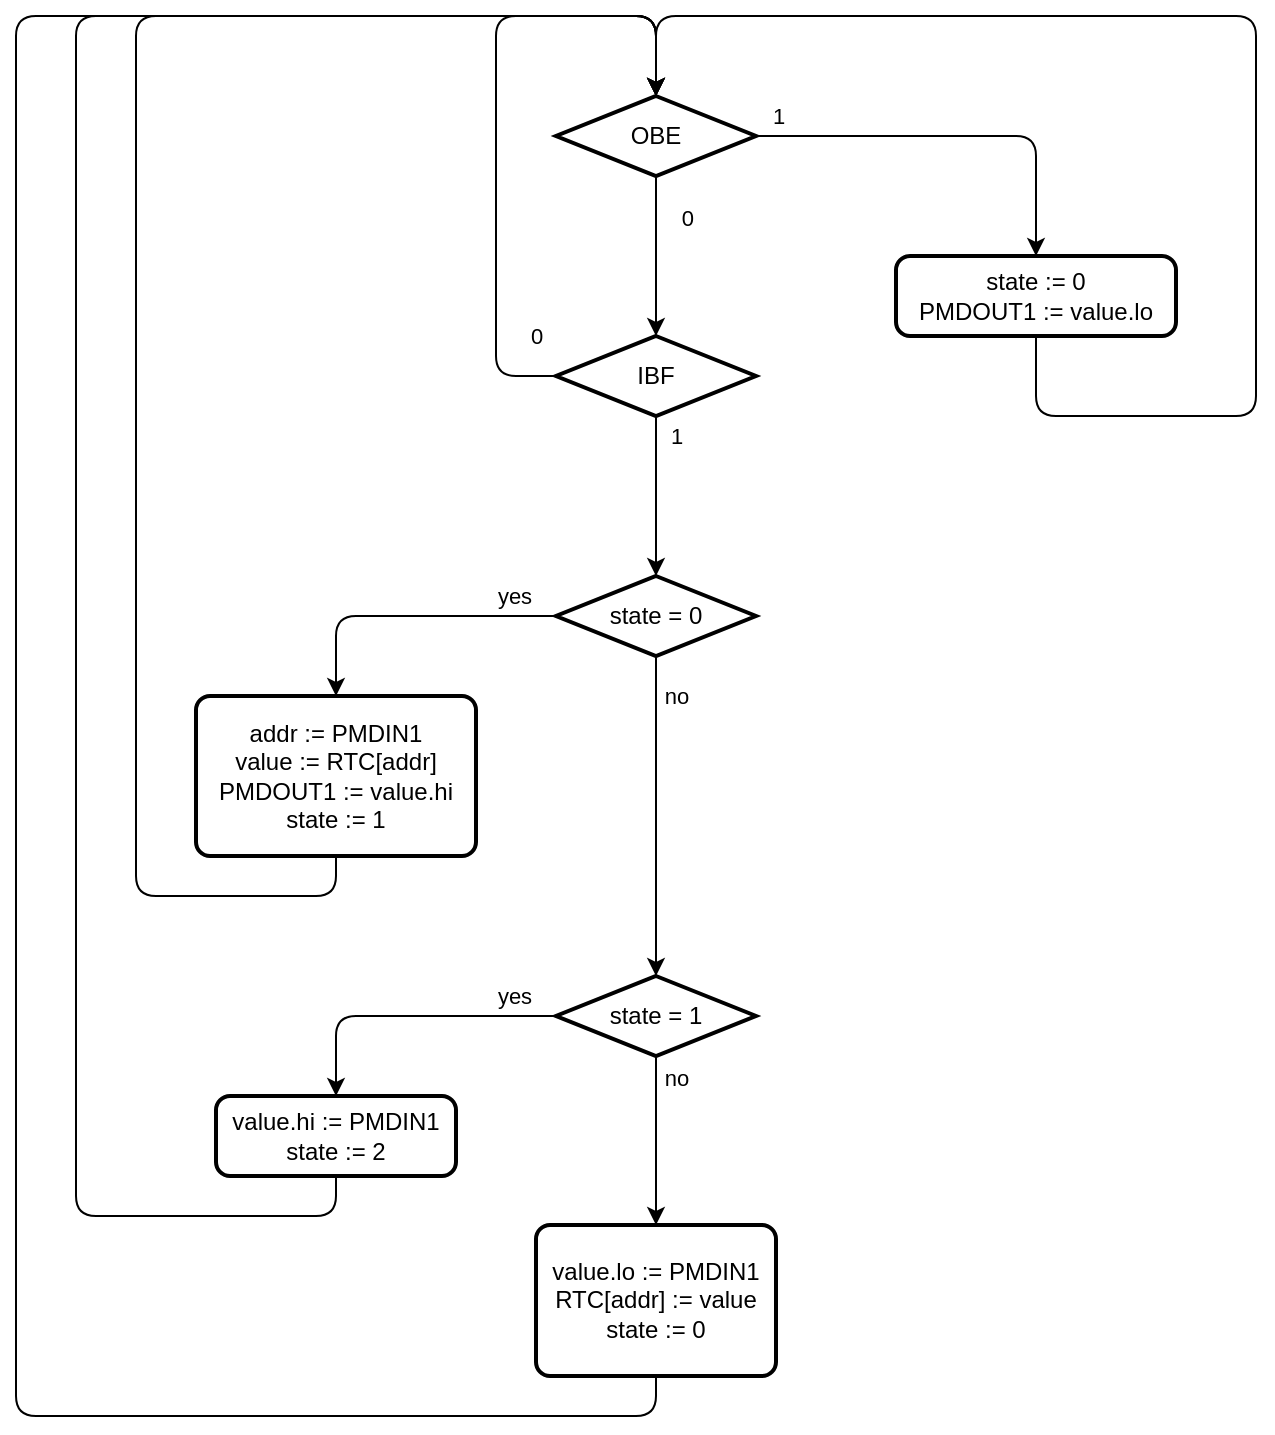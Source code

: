 <mxfile version="14.8.0" type="device"><diagram id="gIWKb7jhkdklMetQXfTx" name="Page-1"><mxGraphModel dx="1422" dy="760" grid="1" gridSize="10" guides="1" tooltips="1" connect="1" arrows="1" fold="1" page="1" pageScale="1" pageWidth="827" pageHeight="1169" math="0" shadow="0"><root><mxCell id="0"/><mxCell id="1" parent="0"/><mxCell id="WyD5oK8Nf5328c9a8opL-4" value="0" style="endArrow=classic;html=1;exitX=0.5;exitY=1;exitDx=0;exitDy=0;exitPerimeter=0;entryX=0.5;entryY=0;entryDx=0;entryDy=0;entryPerimeter=0;labelPosition=left;verticalLabelPosition=top;align=right;verticalAlign=bottom;" edge="1" parent="1" source="WyD5oK8Nf5328c9a8opL-5" target="WyD5oK8Nf5328c9a8opL-6"><mxGeometry x="-0.25" y="20" width="50" height="50" relative="1" as="geometry"><mxPoint x="341.998" y="159" as="sourcePoint"/><mxPoint x="390" y="200" as="targetPoint"/><mxPoint as="offset"/></mxGeometry></mxCell><mxCell id="WyD5oK8Nf5328c9a8opL-18" value="1" style="edgeStyle=orthogonalEdgeStyle;rounded=1;orthogonalLoop=1;jettySize=auto;html=1;exitX=1;exitY=0.5;exitDx=0;exitDy=0;exitPerimeter=0;entryX=0.5;entryY=0;entryDx=0;entryDy=0;" edge="1" parent="1" source="WyD5oK8Nf5328c9a8opL-5" target="WyD5oK8Nf5328c9a8opL-17"><mxGeometry x="-0.889" y="10" relative="1" as="geometry"><mxPoint as="offset"/></mxGeometry></mxCell><mxCell id="WyD5oK8Nf5328c9a8opL-5" value="OBE" style="strokeWidth=2;html=1;shape=mxgraph.flowchart.decision;whiteSpace=wrap;" vertex="1" parent="1"><mxGeometry x="290" y="80" width="100" height="40" as="geometry"/></mxCell><mxCell id="WyD5oK8Nf5328c9a8opL-14" value="1" style="edgeStyle=orthogonalEdgeStyle;rounded=0;orthogonalLoop=1;jettySize=auto;html=1;exitX=0.5;exitY=1;exitDx=0;exitDy=0;exitPerimeter=0;entryX=0.5;entryY=0;entryDx=0;entryDy=0;entryPerimeter=0;" edge="1" parent="1" source="WyD5oK8Nf5328c9a8opL-6" target="WyD5oK8Nf5328c9a8opL-9"><mxGeometry x="-0.75" y="10" relative="1" as="geometry"><mxPoint as="offset"/></mxGeometry></mxCell><mxCell id="WyD5oK8Nf5328c9a8opL-6" value="IBF" style="strokeWidth=2;html=1;shape=mxgraph.flowchart.decision;whiteSpace=wrap;" vertex="1" parent="1"><mxGeometry x="290" y="200" width="100" height="40" as="geometry"/></mxCell><mxCell id="WyD5oK8Nf5328c9a8opL-8" value="0" style="endArrow=classic;html=1;exitX=0;exitY=0.5;exitDx=0;exitDy=0;exitPerimeter=0;entryX=0.5;entryY=0;entryDx=0;entryDy=0;entryPerimeter=0;" edge="1" parent="1" source="WyD5oK8Nf5328c9a8opL-6" target="WyD5oK8Nf5328c9a8opL-5"><mxGeometry x="-0.697" y="-20" width="50" height="50" relative="1" as="geometry"><mxPoint x="290" y="310" as="sourcePoint"/><mxPoint x="340" y="260" as="targetPoint"/><Array as="points"><mxPoint x="260" y="220"/><mxPoint x="260" y="40"/><mxPoint x="340" y="40"/></Array><mxPoint as="offset"/></mxGeometry></mxCell><mxCell id="WyD5oK8Nf5328c9a8opL-15" value="no" style="edgeStyle=orthogonalEdgeStyle;rounded=0;orthogonalLoop=1;jettySize=auto;html=1;exitX=0.5;exitY=1;exitDx=0;exitDy=0;exitPerimeter=0;entryX=0.5;entryY=0;entryDx=0;entryDy=0;entryPerimeter=0;" edge="1" parent="1" source="WyD5oK8Nf5328c9a8opL-9" target="WyD5oK8Nf5328c9a8opL-10"><mxGeometry x="-0.75" y="10" relative="1" as="geometry"><mxPoint as="offset"/></mxGeometry></mxCell><mxCell id="WyD5oK8Nf5328c9a8opL-29" value="yes" style="edgeStyle=orthogonalEdgeStyle;rounded=1;orthogonalLoop=1;jettySize=auto;html=1;exitX=0;exitY=0.5;exitDx=0;exitDy=0;exitPerimeter=0;entryX=0.5;entryY=0;entryDx=0;entryDy=0;" edge="1" parent="1" source="WyD5oK8Nf5328c9a8opL-9" target="WyD5oK8Nf5328c9a8opL-27"><mxGeometry x="-0.714" y="-10" relative="1" as="geometry"><mxPoint as="offset"/></mxGeometry></mxCell><mxCell id="WyD5oK8Nf5328c9a8opL-9" value="state = 0" style="strokeWidth=2;html=1;shape=mxgraph.flowchart.decision;whiteSpace=wrap;" vertex="1" parent="1"><mxGeometry x="290" y="320" width="100" height="40" as="geometry"/></mxCell><mxCell id="WyD5oK8Nf5328c9a8opL-22" value="no" style="edgeStyle=orthogonalEdgeStyle;rounded=0;orthogonalLoop=1;jettySize=auto;html=1;exitX=0.5;exitY=1;exitDx=0;exitDy=0;exitPerimeter=0;entryX=0.5;entryY=0;entryDx=0;entryDy=0;" edge="1" parent="1" source="WyD5oK8Nf5328c9a8opL-10" target="WyD5oK8Nf5328c9a8opL-21"><mxGeometry x="-0.75" y="10" relative="1" as="geometry"><mxPoint as="offset"/></mxGeometry></mxCell><mxCell id="WyD5oK8Nf5328c9a8opL-30" value="yes" style="edgeStyle=orthogonalEdgeStyle;rounded=1;orthogonalLoop=1;jettySize=auto;html=1;exitX=0;exitY=0.5;exitDx=0;exitDy=0;exitPerimeter=0;entryX=0.5;entryY=0;entryDx=0;entryDy=0;" edge="1" parent="1" source="WyD5oK8Nf5328c9a8opL-10" target="WyD5oK8Nf5328c9a8opL-28"><mxGeometry x="-0.714" y="-10" relative="1" as="geometry"><mxPoint as="offset"/></mxGeometry></mxCell><mxCell id="WyD5oK8Nf5328c9a8opL-10" value="state = 1" style="strokeWidth=2;html=1;shape=mxgraph.flowchart.decision;whiteSpace=wrap;" vertex="1" parent="1"><mxGeometry x="290" y="520" width="100" height="40" as="geometry"/></mxCell><mxCell id="WyD5oK8Nf5328c9a8opL-12" style="edgeStyle=orthogonalEdgeStyle;rounded=0;orthogonalLoop=1;jettySize=auto;html=1;exitX=0.5;exitY=1;exitDx=0;exitDy=0;exitPerimeter=0;" edge="1" parent="1" source="WyD5oK8Nf5328c9a8opL-10" target="WyD5oK8Nf5328c9a8opL-10"><mxGeometry relative="1" as="geometry"/></mxCell><mxCell id="WyD5oK8Nf5328c9a8opL-17" value="&lt;div&gt;state := 0&lt;/div&gt;&lt;div&gt;PMDOUT1 := value.lo&lt;br&gt;&lt;/div&gt;" style="rounded=1;whiteSpace=wrap;html=1;absoluteArcSize=1;arcSize=14;strokeWidth=2;" vertex="1" parent="1"><mxGeometry x="460" y="160" width="140" height="40" as="geometry"/></mxCell><mxCell id="WyD5oK8Nf5328c9a8opL-33" style="edgeStyle=orthogonalEdgeStyle;rounded=1;orthogonalLoop=1;jettySize=auto;html=1;exitX=0.5;exitY=1;exitDx=0;exitDy=0;entryX=0.5;entryY=0;entryDx=0;entryDy=0;entryPerimeter=0;" edge="1" parent="1" source="WyD5oK8Nf5328c9a8opL-21" target="WyD5oK8Nf5328c9a8opL-5"><mxGeometry relative="1" as="geometry"><Array as="points"><mxPoint x="340" y="740"/><mxPoint x="20" y="740"/><mxPoint x="20" y="40"/><mxPoint x="340" y="40"/></Array></mxGeometry></mxCell><mxCell id="WyD5oK8Nf5328c9a8opL-21" value="&lt;div align=&quot;center&quot;&gt;value.lo := PMDIN1&lt;/div&gt;&lt;div align=&quot;center&quot;&gt;RTC[addr] := value&lt;br&gt;&lt;/div&gt;&lt;div align=&quot;center&quot;&gt;state := 0&lt;br&gt;&lt;/div&gt;" style="rounded=1;whiteSpace=wrap;html=1;absoluteArcSize=1;arcSize=14;strokeWidth=2;align=center;" vertex="1" parent="1"><mxGeometry x="280" y="644.5" width="120" height="75.5" as="geometry"/></mxCell><mxCell id="WyD5oK8Nf5328c9a8opL-34" style="edgeStyle=orthogonalEdgeStyle;rounded=1;orthogonalLoop=1;jettySize=auto;html=1;exitX=0.5;exitY=1;exitDx=0;exitDy=0;entryX=0.5;entryY=0;entryDx=0;entryDy=0;entryPerimeter=0;" edge="1" parent="1" source="WyD5oK8Nf5328c9a8opL-17" target="WyD5oK8Nf5328c9a8opL-5"><mxGeometry relative="1" as="geometry"><mxPoint x="510" y="320" as="sourcePoint"/><Array as="points"><mxPoint x="530" y="240"/><mxPoint x="640" y="240"/><mxPoint x="640" y="40"/><mxPoint x="340" y="40"/></Array></mxGeometry></mxCell><mxCell id="WyD5oK8Nf5328c9a8opL-31" style="edgeStyle=orthogonalEdgeStyle;rounded=1;orthogonalLoop=1;jettySize=auto;html=1;exitX=0.5;exitY=1;exitDx=0;exitDy=0;entryX=0.5;entryY=0;entryDx=0;entryDy=0;entryPerimeter=0;" edge="1" parent="1" source="WyD5oK8Nf5328c9a8opL-27" target="WyD5oK8Nf5328c9a8opL-5"><mxGeometry relative="1" as="geometry"><Array as="points"><mxPoint x="180" y="480"/><mxPoint x="80" y="480"/><mxPoint x="80" y="40"/><mxPoint x="340" y="40"/></Array></mxGeometry></mxCell><mxCell id="WyD5oK8Nf5328c9a8opL-27" value="&lt;div align=&quot;center&quot;&gt;addr := PMDIN1&lt;/div&gt;value := RTC[addr]&lt;br&gt;&lt;div&gt;PMDOUT1 := value.hi&lt;/div&gt;&lt;div&gt;&lt;div align=&quot;center&quot;&gt;state := 1&lt;/div&gt;&lt;/div&gt;" style="rounded=1;whiteSpace=wrap;html=1;absoluteArcSize=1;arcSize=14;strokeWidth=2;align=center;" vertex="1" parent="1"><mxGeometry x="110" y="380" width="140" height="80" as="geometry"/></mxCell><mxCell id="WyD5oK8Nf5328c9a8opL-32" style="edgeStyle=orthogonalEdgeStyle;rounded=1;orthogonalLoop=1;jettySize=auto;html=1;exitX=0.5;exitY=1;exitDx=0;exitDy=0;entryX=0.5;entryY=0;entryDx=0;entryDy=0;entryPerimeter=0;" edge="1" parent="1" source="WyD5oK8Nf5328c9a8opL-28" target="WyD5oK8Nf5328c9a8opL-5"><mxGeometry relative="1" as="geometry"><Array as="points"><mxPoint x="180" y="640"/><mxPoint x="50" y="640"/><mxPoint x="50" y="40"/><mxPoint x="340" y="40"/></Array></mxGeometry></mxCell><mxCell id="WyD5oK8Nf5328c9a8opL-28" value="&lt;div align=&quot;center&quot;&gt;value.hi := PMDIN1&lt;/div&gt;&lt;div align=&quot;center&quot;&gt;state := 2&lt;br&gt;&lt;/div&gt;" style="rounded=1;whiteSpace=wrap;html=1;absoluteArcSize=1;arcSize=14;strokeWidth=2;align=center;" vertex="1" parent="1"><mxGeometry x="120" y="580" width="120" height="40" as="geometry"/></mxCell></root></mxGraphModel></diagram></mxfile>